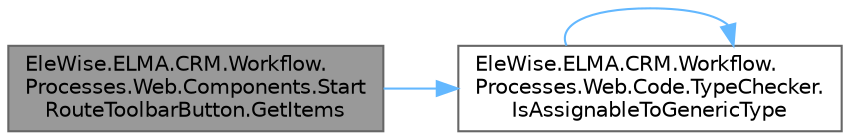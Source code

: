 digraph "EleWise.ELMA.CRM.Workflow.Processes.Web.Components.StartRouteToolbarButton.GetItems"
{
 // LATEX_PDF_SIZE
  bgcolor="transparent";
  edge [fontname=Helvetica,fontsize=10,labelfontname=Helvetica,labelfontsize=10];
  node [fontname=Helvetica,fontsize=10,shape=box,height=0.2,width=0.4];
  rankdir="LR";
  Node1 [id="Node000001",label="EleWise.ELMA.CRM.Workflow.\lProcesses.Web.Components.Start\lRouteToolbarButton.GetItems",height=0.2,width=0.4,color="gray40", fillcolor="grey60", style="filled", fontcolor="black",tooltip="Получить список активных элементов для анализа в других точках"];
  Node1 -> Node2 [id="edge1_Node000001_Node000002",color="steelblue1",style="solid",tooltip=" "];
  Node2 [id="Node000002",label="EleWise.ELMA.CRM.Workflow.\lProcesses.Web.Code.TypeChecker.\lIsAssignableToGenericType",height=0.2,width=0.4,color="grey40", fillcolor="white", style="filled",URL="$class_ele_wise_1_1_e_l_m_a_1_1_c_r_m_1_1_workflow_1_1_processes_1_1_web_1_1_code_1_1_type_checker.html#a2c38bdc0d28d13df76cc5863bc61ac64",tooltip=" "];
  Node2 -> Node2 [id="edge2_Node000002_Node000002",color="steelblue1",style="solid",tooltip=" "];
}
